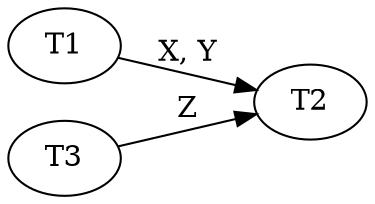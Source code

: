 digraph NFA1 {
    rankdir="LR"

    T1 [label="T1"]
    T2 [label="T2"]
    T3 [label="T3"]

    T1->T2 [label="X, Y"]
    T3->T2 [label="Z"]

}
